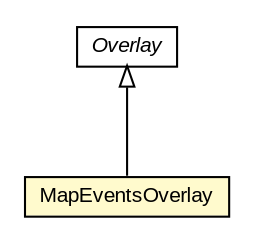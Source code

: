 #!/usr/local/bin/dot
#
# Class diagram 
# Generated by UMLGraph version R5_6-24-gf6e263 (http://www.umlgraph.org/)
#

digraph G {
	edge [fontname="arial",fontsize=10,labelfontname="arial",labelfontsize=10];
	node [fontname="arial",fontsize=10,shape=plaintext];
	nodesep=0.25;
	ranksep=0.5;
	// org.osmdroid.views.overlay.MapEventsOverlay
	c31113 [label=<<table title="org.osmdroid.views.overlay.MapEventsOverlay" border="0" cellborder="1" cellspacing="0" cellpadding="2" port="p" bgcolor="lemonChiffon" href="./MapEventsOverlay.html">
		<tr><td><table border="0" cellspacing="0" cellpadding="1">
<tr><td align="center" balign="center"> MapEventsOverlay </td></tr>
		</table></td></tr>
		</table>>, URL="./MapEventsOverlay.html", fontname="arial", fontcolor="black", fontsize=10.0];
	// org.osmdroid.views.overlay.Overlay
	c31137 [label=<<table title="org.osmdroid.views.overlay.Overlay" border="0" cellborder="1" cellspacing="0" cellpadding="2" port="p" href="./Overlay.html">
		<tr><td><table border="0" cellspacing="0" cellpadding="1">
<tr><td align="center" balign="center"><font face="arial italic"> Overlay </font></td></tr>
		</table></td></tr>
		</table>>, URL="./Overlay.html", fontname="arial", fontcolor="black", fontsize=10.0];
	//org.osmdroid.views.overlay.MapEventsOverlay extends org.osmdroid.views.overlay.Overlay
	c31137:p -> c31113:p [dir=back,arrowtail=empty];
}

